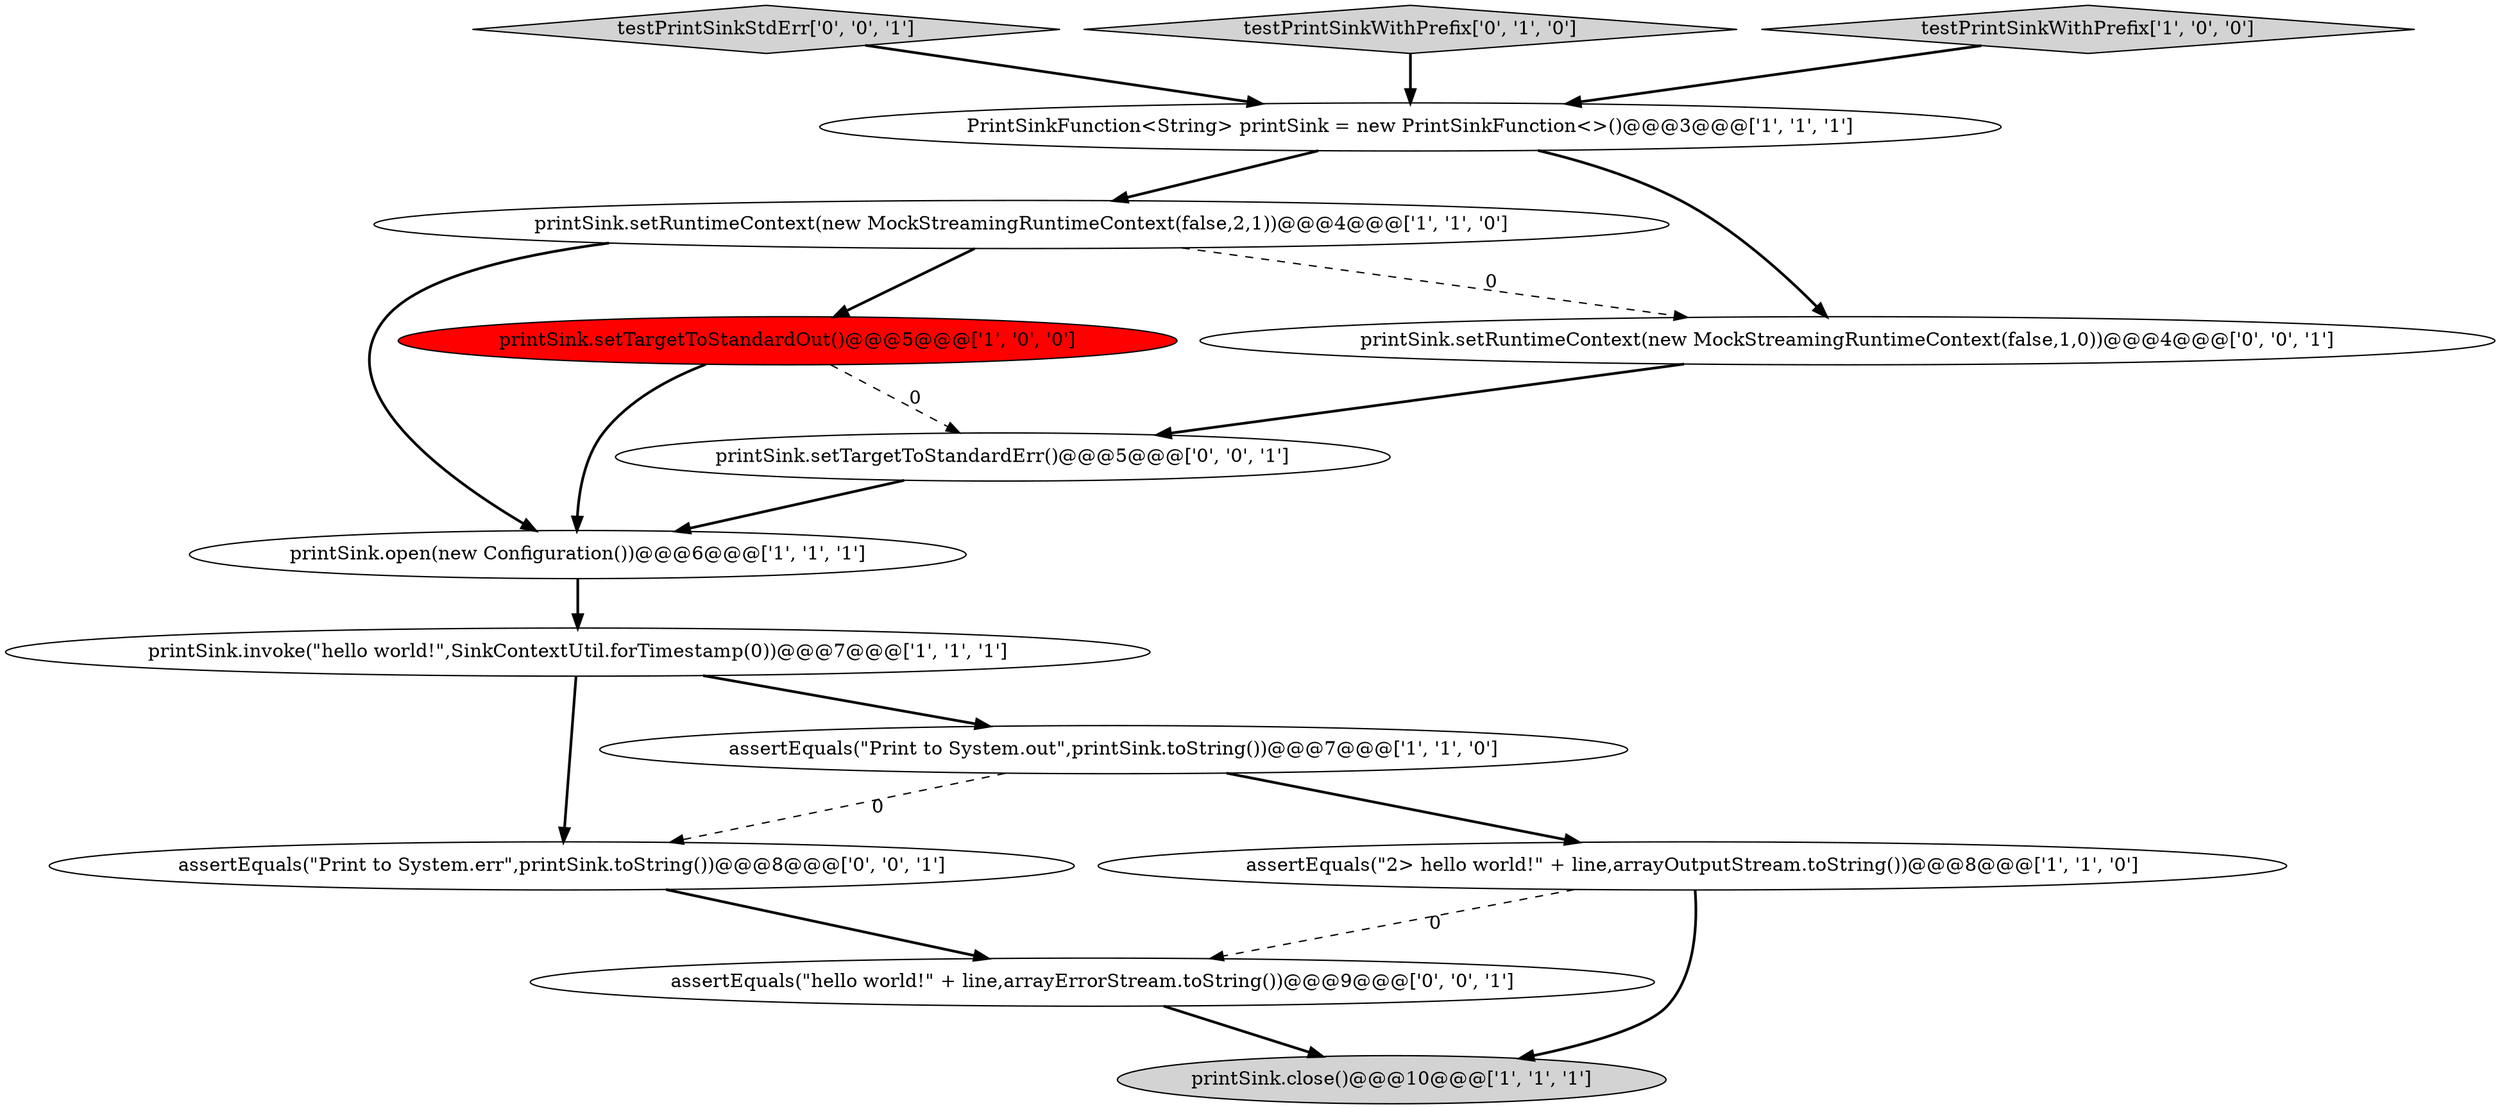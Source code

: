 digraph {
12 [style = filled, label = "testPrintSinkStdErr['0', '0', '1']", fillcolor = lightgray, shape = diamond image = "AAA0AAABBB3BBB"];
0 [style = filled, label = "PrintSinkFunction<String> printSink = new PrintSinkFunction<>()@@@3@@@['1', '1', '1']", fillcolor = white, shape = ellipse image = "AAA0AAABBB1BBB"];
6 [style = filled, label = "printSink.setRuntimeContext(new MockStreamingRuntimeContext(false,2,1))@@@4@@@['1', '1', '0']", fillcolor = white, shape = ellipse image = "AAA0AAABBB1BBB"];
1 [style = filled, label = "printSink.invoke(\"hello world!\",SinkContextUtil.forTimestamp(0))@@@7@@@['1', '1', '1']", fillcolor = white, shape = ellipse image = "AAA0AAABBB1BBB"];
3 [style = filled, label = "printSink.open(new Configuration())@@@6@@@['1', '1', '1']", fillcolor = white, shape = ellipse image = "AAA0AAABBB1BBB"];
4 [style = filled, label = "printSink.setTargetToStandardOut()@@@5@@@['1', '0', '0']", fillcolor = red, shape = ellipse image = "AAA1AAABBB1BBB"];
9 [style = filled, label = "testPrintSinkWithPrefix['0', '1', '0']", fillcolor = lightgray, shape = diamond image = "AAA0AAABBB2BBB"];
10 [style = filled, label = "assertEquals(\"Print to System.err\",printSink.toString())@@@8@@@['0', '0', '1']", fillcolor = white, shape = ellipse image = "AAA0AAABBB3BBB"];
13 [style = filled, label = "printSink.setTargetToStandardErr()@@@5@@@['0', '0', '1']", fillcolor = white, shape = ellipse image = "AAA0AAABBB3BBB"];
2 [style = filled, label = "assertEquals(\"Print to System.out\",printSink.toString())@@@7@@@['1', '1', '0']", fillcolor = white, shape = ellipse image = "AAA0AAABBB1BBB"];
8 [style = filled, label = "printSink.close()@@@10@@@['1', '1', '1']", fillcolor = lightgray, shape = ellipse image = "AAA0AAABBB1BBB"];
11 [style = filled, label = "assertEquals(\"hello world!\" + line,arrayErrorStream.toString())@@@9@@@['0', '0', '1']", fillcolor = white, shape = ellipse image = "AAA0AAABBB3BBB"];
5 [style = filled, label = "testPrintSinkWithPrefix['1', '0', '0']", fillcolor = lightgray, shape = diamond image = "AAA0AAABBB1BBB"];
14 [style = filled, label = "printSink.setRuntimeContext(new MockStreamingRuntimeContext(false,1,0))@@@4@@@['0', '0', '1']", fillcolor = white, shape = ellipse image = "AAA0AAABBB3BBB"];
7 [style = filled, label = "assertEquals(\"2> hello world!\" + line,arrayOutputStream.toString())@@@8@@@['1', '1', '0']", fillcolor = white, shape = ellipse image = "AAA0AAABBB1BBB"];
6->3 [style = bold, label=""];
4->3 [style = bold, label=""];
9->0 [style = bold, label=""];
3->1 [style = bold, label=""];
0->6 [style = bold, label=""];
7->11 [style = dashed, label="0"];
6->14 [style = dashed, label="0"];
7->8 [style = bold, label=""];
12->0 [style = bold, label=""];
2->10 [style = dashed, label="0"];
6->4 [style = bold, label=""];
0->14 [style = bold, label=""];
13->3 [style = bold, label=""];
5->0 [style = bold, label=""];
11->8 [style = bold, label=""];
1->2 [style = bold, label=""];
2->7 [style = bold, label=""];
14->13 [style = bold, label=""];
4->13 [style = dashed, label="0"];
1->10 [style = bold, label=""];
10->11 [style = bold, label=""];
}
